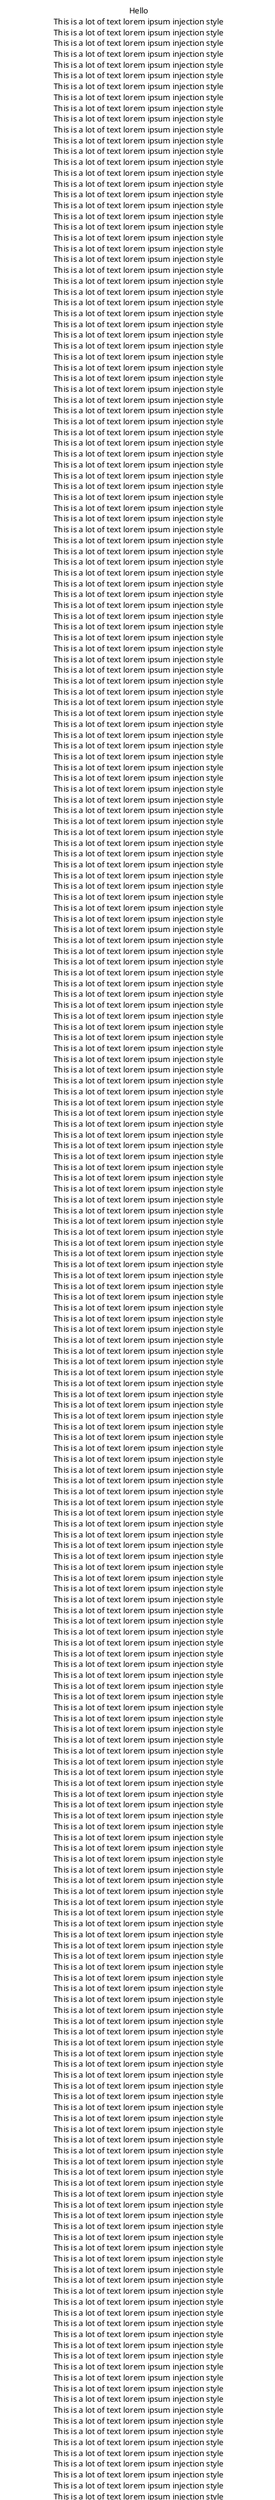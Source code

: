 ''' Large Text Injection '''
@startuml
Alice -> Bob: Hello \n\
This is a lot of text lorem ipsum injection style \n\
This is a lot of text lorem ipsum injection style \n\
This is a lot of text lorem ipsum injection style \n\
This is a lot of text lorem ipsum injection style \n\
This is a lot of text lorem ipsum injection style \n\
This is a lot of text lorem ipsum injection style \n\
This is a lot of text lorem ipsum injection style \n\
This is a lot of text lorem ipsum injection style \n\
This is a lot of text lorem ipsum injection style \n\
This is a lot of text lorem ipsum injection style \n\
This is a lot of text lorem ipsum injection style \n\
This is a lot of text lorem ipsum injection style \n\
This is a lot of text lorem ipsum injection style \n\
This is a lot of text lorem ipsum injection style \n\
This is a lot of text lorem ipsum injection style \n\
This is a lot of text lorem ipsum injection style \n\
This is a lot of text lorem ipsum injection style \n\
This is a lot of text lorem ipsum injection style \n\
This is a lot of text lorem ipsum injection style \n\
This is a lot of text lorem ipsum injection style \n\
This is a lot of text lorem ipsum injection style \n\
This is a lot of text lorem ipsum injection style \n\
This is a lot of text lorem ipsum injection style \n\
This is a lot of text lorem ipsum injection style \n\
This is a lot of text lorem ipsum injection style \n\
This is a lot of text lorem ipsum injection style \n\
This is a lot of text lorem ipsum injection style \n\
This is a lot of text lorem ipsum injection style \n\
This is a lot of text lorem ipsum injection style \n\
This is a lot of text lorem ipsum injection style \n\
This is a lot of text lorem ipsum injection style \n\
This is a lot of text lorem ipsum injection style \n\
This is a lot of text lorem ipsum injection style \n\
This is a lot of text lorem ipsum injection style \n\
This is a lot of text lorem ipsum injection style \n\
This is a lot of text lorem ipsum injection style \n\
This is a lot of text lorem ipsum injection style \n\
This is a lot of text lorem ipsum injection style \n\
This is a lot of text lorem ipsum injection style \n\
This is a lot of text lorem ipsum injection style \n\
This is a lot of text lorem ipsum injection style \n\
This is a lot of text lorem ipsum injection style \n\
This is a lot of text lorem ipsum injection style \n\
This is a lot of text lorem ipsum injection style \n\
This is a lot of text lorem ipsum injection style \n\
This is a lot of text lorem ipsum injection style \n\
This is a lot of text lorem ipsum injection style \n\
This is a lot of text lorem ipsum injection style \n\
This is a lot of text lorem ipsum injection style \n\
This is a lot of text lorem ipsum injection style \n\
This is a lot of text lorem ipsum injection style \n\
This is a lot of text lorem ipsum injection style \n\
This is a lot of text lorem ipsum injection style \n\
This is a lot of text lorem ipsum injection style \n\
This is a lot of text lorem ipsum injection style \n\
This is a lot of text lorem ipsum injection style \n\
This is a lot of text lorem ipsum injection style \n\
This is a lot of text lorem ipsum injection style \n\
This is a lot of text lorem ipsum injection style \n\
This is a lot of text lorem ipsum injection style \n\
This is a lot of text lorem ipsum injection style \n\
This is a lot of text lorem ipsum injection style \n\
This is a lot of text lorem ipsum injection style \n\
This is a lot of text lorem ipsum injection style \n\
This is a lot of text lorem ipsum injection style \n\
This is a lot of text lorem ipsum injection style \n\
This is a lot of text lorem ipsum injection style \n\
This is a lot of text lorem ipsum injection style \n\
This is a lot of text lorem ipsum injection style \n\
This is a lot of text lorem ipsum injection style \n\
This is a lot of text lorem ipsum injection style \n\
This is a lot of text lorem ipsum injection style \n\
This is a lot of text lorem ipsum injection style \n\
This is a lot of text lorem ipsum injection style \n\
This is a lot of text lorem ipsum injection style \n\
This is a lot of text lorem ipsum injection style \n\
This is a lot of text lorem ipsum injection style \n\
This is a lot of text lorem ipsum injection style \n\
This is a lot of text lorem ipsum injection style \n\
This is a lot of text lorem ipsum injection style \n\
This is a lot of text lorem ipsum injection style \n\
This is a lot of text lorem ipsum injection style \n\
This is a lot of text lorem ipsum injection style \n\
This is a lot of text lorem ipsum injection style \n\
This is a lot of text lorem ipsum injection style \n\
This is a lot of text lorem ipsum injection style \n\
This is a lot of text lorem ipsum injection style \n\
This is a lot of text lorem ipsum injection style \n\
This is a lot of text lorem ipsum injection style \n\
This is a lot of text lorem ipsum injection style \n\
This is a lot of text lorem ipsum injection style \n\
This is a lot of text lorem ipsum injection style \n\
This is a lot of text lorem ipsum injection style \n\
This is a lot of text lorem ipsum injection style \n\
This is a lot of text lorem ipsum injection style \n\
This is a lot of text lorem ipsum injection style \n\
This is a lot of text lorem ipsum injection style \n\
This is a lot of text lorem ipsum injection style \n\
This is a lot of text lorem ipsum injection style \n\
This is a lot of text lorem ipsum injection style \n\
This is a lot of text lorem ipsum injection style \n\
This is a lot of text lorem ipsum injection style \n\
This is a lot of text lorem ipsum injection style \n\
This is a lot of text lorem ipsum injection style \n\
This is a lot of text lorem ipsum injection style \n\
This is a lot of text lorem ipsum injection style \n\
This is a lot of text lorem ipsum injection style \n\
This is a lot of text lorem ipsum injection style \n\
This is a lot of text lorem ipsum injection style \n\
This is a lot of text lorem ipsum injection style \n\
This is a lot of text lorem ipsum injection style \n\
This is a lot of text lorem ipsum injection style \n\
This is a lot of text lorem ipsum injection style \n\
This is a lot of text lorem ipsum injection style \n\
This is a lot of text lorem ipsum injection style \n\
This is a lot of text lorem ipsum injection style \n\
This is a lot of text lorem ipsum injection style \n\
This is a lot of text lorem ipsum injection style \n\
This is a lot of text lorem ipsum injection style \n\
This is a lot of text lorem ipsum injection style \n\
This is a lot of text lorem ipsum injection style \n\
This is a lot of text lorem ipsum injection style \n\
This is a lot of text lorem ipsum injection style \n\
This is a lot of text lorem ipsum injection style \n\
This is a lot of text lorem ipsum injection style \n\
This is a lot of text lorem ipsum injection style \n\
This is a lot of text lorem ipsum injection style \n\
This is a lot of text lorem ipsum injection style \n\
This is a lot of text lorem ipsum injection style \n\
This is a lot of text lorem ipsum injection style \n\
This is a lot of text lorem ipsum injection style \n\
This is a lot of text lorem ipsum injection style \n\
This is a lot of text lorem ipsum injection style \n\
This is a lot of text lorem ipsum injection style \n\
This is a lot of text lorem ipsum injection style \n\
This is a lot of text lorem ipsum injection style \n\
This is a lot of text lorem ipsum injection style \n\
This is a lot of text lorem ipsum injection style \n\
This is a lot of text lorem ipsum injection style \n\
This is a lot of text lorem ipsum injection style \n\
This is a lot of text lorem ipsum injection style \n\
This is a lot of text lorem ipsum injection style \n\
This is a lot of text lorem ipsum injection style \n\
This is a lot of text lorem ipsum injection style \n\
This is a lot of text lorem ipsum injection style \n\
This is a lot of text lorem ipsum injection style \n\
This is a lot of text lorem ipsum injection style \n\
This is a lot of text lorem ipsum injection style \n\
This is a lot of text lorem ipsum injection style \n\
This is a lot of text lorem ipsum injection style \n\
This is a lot of text lorem ipsum injection style \n\
This is a lot of text lorem ipsum injection style \n\
This is a lot of text lorem ipsum injection style \n\
This is a lot of text lorem ipsum injection style \n\
This is a lot of text lorem ipsum injection style \n\
This is a lot of text lorem ipsum injection style \n\
This is a lot of text lorem ipsum injection style \n\
This is a lot of text lorem ipsum injection style \n\
This is a lot of text lorem ipsum injection style \n\
This is a lot of text lorem ipsum injection style \n\
This is a lot of text lorem ipsum injection style \n\
This is a lot of text lorem ipsum injection style \n\
This is a lot of text lorem ipsum injection style \n\
This is a lot of text lorem ipsum injection style \n\
This is a lot of text lorem ipsum injection style \n\
This is a lot of text lorem ipsum injection style \n\
This is a lot of text lorem ipsum injection style \n\
This is a lot of text lorem ipsum injection style \n\
This is a lot of text lorem ipsum injection style \n\
This is a lot of text lorem ipsum injection style \n\
This is a lot of text lorem ipsum injection style \n\
This is a lot of text lorem ipsum injection style \n\
This is a lot of text lorem ipsum injection style \n\
This is a lot of text lorem ipsum injection style \n\
This is a lot of text lorem ipsum injection style \n\
This is a lot of text lorem ipsum injection style \n\
This is a lot of text lorem ipsum injection style \n\
This is a lot of text lorem ipsum injection style \n\
This is a lot of text lorem ipsum injection style \n\
This is a lot of text lorem ipsum injection style \n\
This is a lot of text lorem ipsum injection style \n\
This is a lot of text lorem ipsum injection style \n\
This is a lot of text lorem ipsum injection style \n\
This is a lot of text lorem ipsum injection style \n\
This is a lot of text lorem ipsum injection style \n\
This is a lot of text lorem ipsum injection style \n\
This is a lot of text lorem ipsum injection style \n\
This is a lot of text lorem ipsum injection style \n\
This is a lot of text lorem ipsum injection style \n\
This is a lot of text lorem ipsum injection style \n\
This is a lot of text lorem ipsum injection style \n\
This is a lot of text lorem ipsum injection style \n\
This is a lot of text lorem ipsum injection style \n\
This is a lot of text lorem ipsum injection style \n\
This is a lot of text lorem ipsum injection style \n\
This is a lot of text lorem ipsum injection style \n\
This is a lot of text lorem ipsum injection style \n\
This is a lot of text lorem ipsum injection style \n\
This is a lot of text lorem ipsum injection style \n\
This is a lot of text lorem ipsum injection style \n\
This is a lot of text lorem ipsum injection style \n\
This is a lot of text lorem ipsum injection style \n\
This is a lot of text lorem ipsum injection style \n\
This is a lot of text lorem ipsum injection style \n\
This is a lot of text lorem ipsum injection style \n\
This is a lot of text lorem ipsum injection style \n\
This is a lot of text lorem ipsum injection style \n\
This is a lot of text lorem ipsum injection style \n\
This is a lot of text lorem ipsum injection style \n\
This is a lot of text lorem ipsum injection style \n\
This is a lot of text lorem ipsum injection style \n\
This is a lot of text lorem ipsum injection style \n\
This is a lot of text lorem ipsum injection style \n\
This is a lot of text lorem ipsum injection style \n\
This is a lot of text lorem ipsum injection style \n\
This is a lot of text lorem ipsum injection style \n\
This is a lot of text lorem ipsum injection style \n\
This is a lot of text lorem ipsum injection style \n\
This is a lot of text lorem ipsum injection style \n\
This is a lot of text lorem ipsum injection style \n\
This is a lot of text lorem ipsum injection style \n\
This is a lot of text lorem ipsum injection style \n\
This is a lot of text lorem ipsum injection style \n\
This is a lot of text lorem ipsum injection style \n\
This is a lot of text lorem ipsum injection style \n\
This is a lot of text lorem ipsum injection style \n\
This is a lot of text lorem ipsum injection style \n\
This is a lot of text lorem ipsum injection style \n\
This is a lot of text lorem ipsum injection style \n\
This is a lot of text lorem ipsum injection style \n\
This is a lot of text lorem ipsum injection style \n\
This is a lot of text lorem ipsum injection style \n\
This is a lot of text lorem ipsum injection style \n\
This is a lot of text lorem ipsum injection style \n\
This is a lot of text lorem ipsum injection style \n\
This is a lot of text lorem ipsum injection style \n\
This is a lot of text lorem ipsum injection style \n\
This is a lot of text lorem ipsum injection style \n\
This is a lot of text lorem ipsum injection style \n\
This is a lot of text lorem ipsum injection style \n\
This is a lot of text lorem ipsum injection style \n\
This is a lot of text lorem ipsum injection style \n\
This is a lot of text lorem ipsum injection style \n\
This is a lot of text lorem ipsum injection style \n\
This is a lot of text lorem ipsum injection style \n\
This is a lot of text lorem ipsum injection style \n\
This is a lot of text lorem ipsum injection style \n\
This is a lot of text lorem ipsum injection style \n\
This is a lot of text lorem ipsum injection style \n\
This is a lot of text lorem ipsum injection style \n\
This is a lot of text lorem ipsum injection style \n\
This is a lot of text lorem ipsum injection style \n\
This is a lot of text lorem ipsum injection style \n\
This is a lot of text lorem ipsum injection style \n\
This is a lot of text lorem ipsum injection style \n\
This is a lot of text lorem ipsum injection style \n\
This is a lot of text lorem ipsum injection style \n\
This is a lot of text lorem ipsum injection style \n\
This is a lot of text lorem ipsum injection style \n\
This is a lot of text lorem ipsum injection style \n\
This is a lot of text lorem ipsum injection style \n\
This is a lot of text lorem ipsum injection style \n\
This is a lot of text lorem ipsum injection style \n\
This is a lot of text lorem ipsum injection style \n\
This is a lot of text lorem ipsum injection style \n\
This is a lot of text lorem ipsum injection style \n\
This is a lot of text lorem ipsum injection style \n\
This is a lot of text lorem ipsum injection style \n\
This is a lot of text lorem ipsum injection style \n\
This is a lot of text lorem ipsum injection style \n\
This is a lot of text lorem ipsum injection style \n\
This is a lot of text lorem ipsum injection style \n\
This is a lot of text lorem ipsum injection style \n\
This is a lot of text lorem ipsum injection style \n\
This is a lot of text lorem ipsum injection style \n\
This is a lot of text lorem ipsum injection style \n\
This is a lot of text lorem ipsum injection style \n\
This is a lot of text lorem ipsum injection style \n\
This is a lot of text lorem ipsum injection style \n\
This is a lot of text lorem ipsum injection style \n\
This is a lot of text lorem ipsum injection style \n\
This is a lot of text lorem ipsum injection style \n\
This is a lot of text lorem ipsum injection style \n\
This is a lot of text lorem ipsum injection style \n\
This is a lot of text lorem ipsum injection style \n\
This is a lot of text lorem ipsum injection style \n\
This is a lot of text lorem ipsum injection style \n\
This is a lot of text lorem ipsum injection style \n\
This is a lot of text lorem ipsum injection style \n\
This is a lot of text lorem ipsum injection style \n\
This is a lot of text lorem ipsum injection style \n\
This is a lot of text lorem ipsum injection style \n\
This is a lot of text lorem ipsum injection style \n\
This is a lot of text lorem ipsum injection style \n\
This is a lot of text lorem ipsum injection style \n\
This is a lot of text lorem ipsum injection style \n\
This is a lot of text lorem ipsum injection style \n\
This is a lot of text lorem ipsum injection style \n\
This is a lot of text lorem ipsum injection style \n\
This is a lot of text lorem ipsum injection style \n\
This is a lot of text lorem ipsum injection style \n\
This is a lot of text lorem ipsum injection style \n\
This is a lot of text lorem ipsum injection style \n\
This is a lot of text lorem ipsum injection style \n\
This is a lot of text lorem ipsum injection style \n\
This is a lot of text lorem ipsum injection style \n\
This is a lot of text lorem ipsum injection style \n\
This is a lot of text lorem ipsum injection style \n\
This is a lot of text lorem ipsum injection style \n\
This is a lot of text lorem ipsum injection style \n\
This is a lot of text lorem ipsum injection style \n\
This is a lot of text lorem ipsum injection style \n\
This is a lot of text lorem ipsum injection style \n\
This is a lot of text lorem ipsum injection style \n\
This is a lot of text lorem ipsum injection style \n\
This is a lot of text lorem ipsum injection style \n\
This is a lot of text lorem ipsum injection style \n\
This is a lot of text lorem ipsum injection style \n\
This is a lot of text lorem ipsum injection style \n\
This is a lot of text lorem ipsum injection style \n\
This is a lot of text lorem ipsum injection style \n\
This is a lot of text lorem ipsum injection style \n\
This is a lot of text lorem ipsum injection style \n\
This is a lot of text lorem ipsum injection style \n\
This is a lot of text lorem ipsum injection style \n\
This is a lot of text lorem ipsum injection style \n\
This is a lot of text lorem ipsum injection style \n\
This is a lot of text lorem ipsum injection style \n\
This is a lot of text lorem ipsum injection style \n\
This is a lot of text lorem ipsum injection style \n\
This is a lot of text lorem ipsum injection style \n\
This is a lot of text lorem ipsum injection style \n\
This is a lot of text lorem ipsum injection style \n\
This is a lot of text lorem ipsum injection style \n\
This is a lot of text lorem ipsum injection style \n\
This is a lot of text lorem ipsum injection style \n\
This is a lot of text lorem ipsum injection style \n\
This is a lot of text lorem ipsum injection style \n\
This is a lot of text lorem ipsum injection style \n\
This is a lot of text lorem ipsum injection style \n\
This is a lot of text lorem ipsum injection style \n\
This is a lot of text lorem ipsum injection style \n\
This is a lot of text lorem ipsum injection style \n\
This is a lot of text lorem ipsum injection style \n\
This is a lot of text lorem ipsum injection style \n\
This is a lot of text lorem ipsum injection style \n\
This is a lot of text lorem ipsum injection style \n\
This is a lot of text lorem ipsum injection style \n\
This is a lot of text lorem ipsum injection style \n\
This is a lot of text lorem ipsum injection style \n\
This is a lot of text lorem ipsum injection style \n\
This is a lot of text lorem ipsum injection style \n\
This is a lot of text lorem ipsum injection style \n\
This is a lot of text lorem ipsum injection style \n\
This is a lot of text lorem ipsum injection style \n\
This is a lot of text lorem ipsum injection style \n\
This is a lot of text lorem ipsum injection style \n\
This is a lot of text lorem ipsum injection style \n\
This is a lot of text lorem ipsum injection style \n\
This is a lot of text lorem ipsum injection style \n\
This is a lot of text lorem ipsum injection style \n\
This is a lot of text lorem ipsum injection style \n\
This is a lot of text lorem ipsum injection style \n\
This is a lot of text lorem ipsum injection style \n\
This is a lot of text lorem ipsum injection style \n\
This is a lot of text lorem ipsum injection style \n\
This is a lot of text lorem ipsum injection style \n\
This is a lot of text lorem ipsum injection style \n\
This is a lot of text lorem ipsum injection style \n\
This is a lot of text lorem ipsum injection style \n\
This is a lot of text lorem ipsum injection style \n\
This is a lot of text lorem ipsum injection style \n\
This is a lot of text lorem ipsum injection style \n\
This is a lot of text lorem ipsum injection style \n\
This is a lot of text lorem ipsum injection style \n\
This is a lot of text lorem ipsum injection style \n\
This is a lot of text lorem ipsum injection style \n\
This is a lot of text lorem ipsum injection style \n\
This is a lot of text lorem ipsum injection style \n\
This is a lot of text lorem ipsum injection style \n\
This is a lot of text lorem ipsum injection style \n\
This is a lot of text lorem ipsum injection style \n\
This is a lot of text lorem ipsum injection style \n\
This is a lot of text lorem ipsum injection style \n\
This is a lot of text lorem ipsum injection style \n\
This is a lot of text lorem ipsum injection style \n\
This is a lot of text lorem ipsum injection style \n\
This is a lot of text lorem ipsum injection style \n\
This is a lot of text lorem ipsum injection style \n\
This is a lot of text lorem ipsum injection style \n\
This is a lot of text lorem ipsum injection style \n\
This is a lot of text lorem ipsum injection style \n\
This is a lot of text lorem ipsum injection style \n\
This is a lot of text lorem ipsum injection style \n\
This is a lot of text lorem ipsum injection style \n\
This is a lot of text lorem ipsum injection style \n\
This is a lot of text lorem ipsum injection style \n\
This is a lot of text lorem ipsum injection style \n\
This is a lot of text lorem ipsum injection style \n\
This is a lot of text lorem ipsum injection style \n\
This is a lot of text lorem ipsum injection style \n\
This is a lot of text lorem ipsum injection style \n\
This is a lot of text lorem ipsum injection style \n\
This is a lot of text lorem ipsum injection style \n\
This is a lot of text lorem ipsum injection style \n\
This is a lot of text lorem ipsum injection style \n\
This is a lot of text lorem ipsum injection style \n\
This is a lot of text lorem ipsum injection style \n\
This is a lot of text lorem ipsum injection style \n\
This is a lot of text lorem ipsum injection style \n\
This is a lot of text lorem ipsum injection style \n\
This is a lot of text lorem ipsum injection style \n\
This is a lot of text lorem ipsum injection style \n\
This is a lot of text lorem ipsum injection style \n\
This is a lot of text lorem ipsum injection style \n\
This is a lot of text lorem ipsum injection style \n\
This is a lot of text lorem ipsum injection style \n\
This is a lot of text lorem ipsum injection style \n\
This is a lot of text lorem ipsum injection style \n\
This is a lot of text lorem ipsum injection style \n\
This is a lot of text lorem ipsum injection style \n\
This is a lot of text lorem ipsum injection style \n\
This is a lot of text lorem ipsum injection style \n\
This is a lot of text lorem ipsum injection style \n\
This is a lot of text lorem ipsum injection style \n\
This is a lot of text lorem ipsum injection style \n\
This is a lot of text lorem ipsum injection style \n\
This is a lot of text lorem ipsum injection style \n\
This is a lot of text lorem ipsum injection style \n\
This is a lot of text lorem ipsum injection style \n\
This is a lot of text lorem ipsum injection style \n\
This is a lot of text lorem ipsum injection style \n\
This is a lot of text lorem ipsum injection style \n\
This is a lot of text lorem ipsum injection style \n\
This is a lot of text lorem ipsum injection style \n\
This is a lot of text lorem ipsum injection style \n\
This is a lot of text lorem ipsum injection style \n\
This is a lot of text lorem ipsum injection style \n\
This is a lot of text lorem ipsum injection style \n\
This is a lot of text lorem ipsum injection style \n\
This is a lot of text lorem ipsum injection style \n\
This is a lot of text lorem ipsum injection style \n\
This is a lot of text lorem ipsum injection style \n\
This is a lot of text lorem ipsum injection style \n\
This is a lot of text lorem ipsum injection style \n\
This is a lot of text lorem ipsum injection style \n\
This is a lot of text lorem ipsum injection style \n\
This is a lot of text lorem ipsum injection style \n\
This is a lot of text lorem ipsum injection style \n\
This is a lot of text lorem ipsum injection style \n\
This is a lot of text lorem ipsum injection style \n\
This is a lot of text lorem ipsum injection style \n\
This is a lot of text lorem ipsum injection style \n\
This is a lot of text lorem ipsum injection style \n\
This is a lot of text lorem ipsum injection style \n\
This is a lot of text lorem ipsum injection style \n\
This is a lot of text lorem ipsum injection style \n\
This is a lot of text lorem ipsum injection style \n\
This is a lot of text lorem ipsum injection style \n\
This is a lot of text lorem ipsum injection style \n\
This is a lot of text lorem ipsum injection style \n\
This is a lot of text lorem ipsum injection style \n\
This is a lot of text lorem ipsum injection style \n\
This is a lot of text lorem ipsum injection style \n\
This is a lot of text lorem ipsum injection style \n\
This is a lot of text lorem ipsum injection style \n\
This is a lot of text lorem ipsum injection style \n\
This is a lot of text lorem ipsum injection style \n\
This is a lot of text lorem ipsum injection style \n\
This is a lot of text lorem ipsum injection style \n\
This is a lot of text lorem ipsum injection style \n\
This is a lot of text lorem ipsum injection style \n\
This is a lot of text lorem ipsum injection style \n\
This is a lot of text lorem ipsum injection style \n\
This is a lot of text lorem ipsum injection style \n\
This is a lot of text lorem ipsum injection style \n\
This is a lot of text lorem ipsum injection style \n\
This is a lot of text lorem ipsum injection style \n\
This is a lot of text lorem ipsum injection style \n\
This is a lot of text lorem ipsum injection style \n\
This is a lot of text lorem ipsum injection style \n\
This is a lot of text lorem ipsum injection style \n\
This is a lot of text lorem ipsum injection style \n\
This is a lot of text lorem ipsum injection style \n\
This is a lot of text lorem ipsum injection style \n\
This is a lot of text lorem ipsum injection style \n\
This is a lot of text lorem ipsum injection style \n\
This is a lot of text lorem ipsum injection style \n\
This is a lot of text lorem ipsum injection style \n\
This is a lot of text lorem ipsum injection style \n\
This is a lot of text lorem ipsum injection style \n\
This is a lot of text lorem ipsum injection style \n\
This is a lot of text lorem ipsum injection style \n\
This is a lot of text lorem ipsum injection style \n\
This is a lot of text lorem ipsum injection style \n\
This is a lot of text lorem ipsum injection style \n\
This is a lot of text lorem ipsum injection style \n\
This is a lot of text lorem ipsum injection style \n\
This is a lot of text lorem ipsum injection style \n\
This is a lot of text lorem ipsum injection style \n\
This is a lot of text lorem ipsum injection style \n\
This is a lot of text lorem ipsum injection style \n\
This is a lot of text lorem ipsum injection style \n\
This is a lot of text lorem ipsum injection style \n\
This is a lot of text lorem ipsum injection style \n\
This is a lot of text lorem ipsum injection style \n\
This is a lot of text lorem ipsum injection style \n\
This is a lot of text lorem ipsum injection style \n\
This is a lot of text lorem ipsum injection style \n\
This is a lot of text lorem ipsum injection style \n\
This is a lot of text lorem ipsum injection style \n\
This is a lot of text lorem ipsum injection style \n\
This is a lot of text lorem ipsum injection style \n\
This is a lot of text lorem ipsum injection style \n\
This is a lot of text lorem ipsum injection style \n\
This is a lot of text lorem ipsum injection style \n\
This is a lot of text lorem ipsum injection style \n\
This is a lot of text lorem ipsum injection style \n\
This is a lot of text lorem ipsum injection style \n\
This is a lot of text lorem ipsum injection style \n\
This is a lot of text lorem ipsum injection style \n\
This is a lot of text lorem ipsum injection style \n\
This is a lot of text lorem ipsum injection style \n\
This is a lot of text lorem ipsum injection style \n\
This is a lot of text lorem ipsum injection style \n\
This is a lot of text lorem ipsum injection style \n\
This is a lot of text lorem ipsum injection style \n\
This is a lot of text lorem ipsum injection style \n\
This is a lot of text lorem ipsum injection style \n\
This is a lot of text lorem ipsum injection style \n\
This is a lot of text lorem ipsum injection style \n\
This is a lot of text lorem ipsum injection style \n\
This is a lot of text lorem ipsum injection style \n\
This is a lot of text lorem ipsum injection style \n\
This is a lot of text lorem ipsum injection style \n\
This is a lot of text lorem ipsum injection style \n\
This is a lot of text lorem ipsum injection style \n\
This is a lot of text lorem ipsum injection style \n\
This is a lot of text lorem ipsum injection style \n\
This is a lot of text lorem ipsum injection style \n\
This is a lot of text lorem ipsum injection style \n\
This is a lot of text lorem ipsum injection style \n\
This is a lot of text lorem ipsum injection style \n\
This is a lot of text lorem ipsum injection style \n\
This is a lot of text lorem ipsum injection style \n\
This is a lot of text lorem ipsum injection style \n\
This is a lot of text lorem ipsum injection style \n\
This is a lot of text lorem ipsum injection style \n\
This is a lot of text lorem ipsum injection style \n\
This is a lot of text lorem ipsum injection style \n\
This is a lot of text lorem ipsum injection style \n\
This is a lot of text lorem ipsum injection style \n\
This is a lot of text lorem ipsum injection style \n\
This is a lot of text lorem ipsum injection style \n\
This is a lot of text lorem ipsum injection style \n\
This is a lot of text lorem ipsum injection style \n\
This is a lot of text lorem ipsum injection style \n\
This is a lot of text lorem ipsum injection style \n\
This is a lot of text lorem ipsum injection style \n\
This is a lot of text lorem ipsum injection style \n\
This is a lot of text lorem ipsum injection style \n\
This is a lot of text lorem ipsum injection style \n\
This is a lot of text lorem ipsum injection style \n\
This is a lot of text lorem ipsum injection style \n\
This is a lot of text lorem ipsum injection style \n\
This is a lot of text lorem ipsum injection style \n\
This is a lot of text lorem ipsum injection style \n\
This is a lot of text lorem ipsum injection style \n\
This is a lot of text lorem ipsum injection style \n\
This is a lot of text lorem ipsum injection style \n\
This is a lot of text lorem ipsum injection style \n\
This is a lot of text lorem ipsum injection style \n\
This is a lot of text lorem ipsum injection style \n\
This is a lot of text lorem ipsum injection style \n\
This is a lot of text lorem ipsum injection style \n\
This is a lot of text lorem ipsum injection style \n\
This is a lot of text lorem ipsum injection style \n\
This is a lot of text lorem ipsum injection style \n\
This is a lot of text lorem ipsum injection style \n\
This is a lot of text lorem ipsum injection style \n\
This is a lot of text lorem ipsum injection style \n\
This is a lot of text lorem ipsum injection style \n\
This is a lot of text lorem ipsum injection style \n\
This is a lot of text lorem ipsum injection style \n\
This is a lot of text lorem ipsum injection style \n\
This is a lot of text lorem ipsum injection style \n\
This is a lot of text lorem ipsum injection style \n\
This is a lot of text lorem ipsum injection style \n\
This is a lot of text lorem ipsum injection style \n\
This is a lot of text lorem ipsum injection style \n\
This is a lot of text lorem ipsum injection style \n\
This is a lot of text lorem ipsum injection style \n\
This is a lot of text lorem ipsum injection style \n\
This is a lot of text lorem ipsum injection style \n\
This is a lot of text lorem ipsum injection style \n\
This is a lot of text lorem ipsum injection style \n\
This is a lot of text lorem ipsum injection style \n\
This is a lot of text lorem ipsum injection style \n\
This is a lot of text lorem ipsum injection style \n\
This is a lot of text lorem ipsum injection style \n\
This is a lot of text lorem ipsum injection style \n\
This is a lot of text lorem ipsum injection style \n\
This is a lot of text lorem ipsum injection style \n\
This is a lot of text lorem ipsum injection style \n\
This is a lot of text lorem ipsum injection style \n\
This is a lot of text lorem ipsum injection style \n\
This is a lot of text lorem ipsum injection style \n\
This is a lot of text lorem ipsum injection style \n\
This is a lot of text lorem ipsum injection style \n\
This is a lot of text lorem ipsum injection style \n\
This is a lot of text lorem ipsum injection style \n\
This is a lot of text lorem ipsum injection style \n\
This is a lot of text lorem ipsum injection style \n\
This is a lot of text lorem ipsum injection style \n\
This is a lot of text lorem ipsum injection style \n\
This is a lot of text lorem ipsum injection style \n\
This is a lot of text lorem ipsum injection style \n\
This is a lot of text lorem ipsum injection style \n\
This is a lot of text lorem ipsum injection style \n\
This is a lot of text lorem ipsum injection style \n\
This is a lot of text lorem ipsum injection style \n\
This is a lot of text lorem ipsum injection style \n\
This is a lot of text lorem ipsum injection style \n\
This is a lot of text lorem ipsum injection style \n\
This is a lot of text lorem ipsum injection style \n\
This is a lot of text lorem ipsum injection style \n\
This is a lot of text lorem ipsum injection style \n\
This is a lot of text lorem ipsum injection style \n\
This is a lot of text lorem ipsum injection style \n\
This is a lot of text lorem ipsum injection style \n\
This is a lot of text lorem ipsum injection style \n\
This is a lot of text lorem ipsum injection style \n\
This is a lot of text lorem ipsum injection style \n\
This is a lot of text lorem ipsum injection style \n\
This is a lot of text lorem ipsum injection style \n\
This is a lot of text lorem ipsum injection style \n\
This is a lot of text lorem ipsum injection style \n\
This is a lot of text lorem ipsum injection style \n\
This is a lot of text lorem ipsum injection style \n\
This is a lot of text lorem ipsum injection style \n\
This is a lot of text lorem ipsum injection style \n\
This is a lot of text lorem ipsum injection style \n\
This is a lot of text lorem ipsum injection style \n\
This is a lot of text lorem ipsum injection style \n\
This is a lot of text lorem ipsum injection style \n\
This is a lot of text lorem ipsum injection style \n\
This is a lot of text lorem ipsum injection style \n\
This is a lot of text lorem ipsum injection style \n\
This is a lot of text lorem ipsum injection style \n\
This is a lot of text lorem ipsum injection style \n\
This is a lot of text lorem ipsum injection style \n\
This is a lot of text lorem ipsum injection style \n\
This is a lot of text lorem ipsum injection style \n\
This is a lot of text lorem ipsum injection style \n\
This is a lot of text lorem ipsum injection style \n\
This is a lot of text lorem ipsum injection style \n\
This is a lot of text lorem ipsum injection style \n\
This is a lot of text lorem ipsum injection style \n\
This is a lot of text lorem ipsum injection style \n\
This is a lot of text lorem ipsum injection style \n\
This is a lot of text lorem ipsum injection style \n\
This is a lot of text lorem ipsum injection style \n\
This is a lot of text lorem ipsum injection style \n\
This is a lot of text lorem ipsum injection style \n\
This is a lot of text lorem ipsum injection style \n\
This is a lot of text lorem ipsum injection style \n\
This is a lot of text lorem ipsum injection style \n\
This is a lot of text lorem ipsum injection style \n\
This is a lot of text lorem ipsum injection style \n\
This is a lot of text lorem ipsum injection style \n\
This is a lot of text lorem ipsum injection style \n\
This is a lot of text lorem ipsum injection style \n\
This is a lot of text lorem ipsum injection style \n\
This is a lot of text lorem ipsum injection style \n\
This is a lot of text lorem ipsum injection style \n\
This is a lot of text lorem ipsum injection style \n\
This is a lot of text lorem ipsum injection style \n\
This is a lot of text lorem ipsum injection style \n\
This is a lot of text lorem ipsum injection style \n\
This is a lot of text lorem ipsum injection style \n\
This is a lot of text lorem ipsum injection style \n\
This is a lot of text lorem ipsum injection style \n\
This is a lot of text lorem ipsum injection style \n\
This is a lot of text lorem ipsum injection style \n\
This is a lot of text lorem ipsum injection style \n\
This is a lot of text lorem ipsum injection style \n\
This is a lot of text lorem ipsum injection style \n\
This is a lot of text lorem ipsum injection style \n\
This is a lot of text lorem ipsum injection style \n\
This is a lot of text lorem ipsum injection style \n\
This is a lot of text lorem ipsum injection style \n\
This is a lot of text lorem ipsum injection style \n\
This is a lot of text lorem ipsum injection style \n\
This is a lot of text lorem ipsum injection style \n\
This is a lot of text lorem ipsum injection style \n\
This is a lot of text lorem ipsum injection style \n\
This is a lot of text lorem ipsum injection style \n\
This is a lot of text lorem ipsum injection style \n\
This is a lot of text lorem ipsum injection style \n\
This is a lot of text lorem ipsum injection style \n\
This is a lot of text lorem ipsum injection style \n\
This is a lot of text lorem ipsum injection style \n\
This is a lot of text lorem ipsum injection style \n\
This is a lot of text lorem ipsum injection style \n\
This is a lot of text lorem ipsum injection style \n\
This is a lot of text lorem ipsum injection style \n\
This is a lot of text lorem ipsum injection style \n\
This is a lot of text lorem ipsum injection style \n\
This is a lot of text lorem ipsum injection style \n\
This is a lot of text lorem ipsum injection style \n\
This is a lot of text lorem ipsum injection style \n\
This is a lot of text lorem ipsum injection style \n\
This is a lot of text lorem ipsum injection style \n\
This is a lot of text lorem ipsum injection style \n\
This is a lot of text lorem ipsum injection style \n\
This is a lot of text lorem ipsum injection style \n\
This is a lot of text lorem ipsum injection style \n\
This is a lot of text lorem ipsum injection style \n\
This is a lot of text lorem ipsum injection style \n\
This is a lot of text lorem ipsum injection style \n\
This is a lot of text lorem ipsum injection style \n\
This is a lot of text lorem ipsum injection style \n\
This is a lot of text lorem ipsum injection style \n\
This is a lot of text lorem ipsum injection style \n\
This is a lot of text lorem ipsum injection style \n\
This is a lot of text lorem ipsum injection style \n\
This is a lot of text lorem ipsum injection style \n\
This is a lot of text lorem ipsum injection style \n\
This is a lot of text lorem ipsum injection style \n\
This is a lot of text lorem ipsum injection style \n\
This is a lot of text lorem ipsum injection style \n\
This is a lot of text lorem ipsum injection style \n\
This is a lot of text lorem ipsum injection style \n\
This is a lot of text lorem ipsum injection style \n\
This is a lot of text lorem ipsum injection style \n\
This is a lot of text lorem ipsum injection style \n\
This is a lot of text lorem ipsum injection style \n\
This is a lot of text lorem ipsum injection style \n\
This is a lot of text lorem ipsum injection style \n\
This is a lot of text lorem ipsum injection style \n\
This is a lot of text lorem ipsum injection style \n\
This is a lot of text lorem ipsum injection style \n\
This is a lot of text lorem ipsum injection style \n\
This is a lot of text lorem ipsum injection style \n\
This is a lot of text lorem ipsum injection style \n\
This is a lot of text lorem ipsum injection style \n\
This is a lot of text lorem ipsum injection style \n\
This is a lot of text lorem ipsum injection style \n\
This is a lot of text lorem ipsum injection style \n\
This is a lot of text lorem ipsum injection style \n\
This is a lot of text lorem ipsum injection style \n\
This is a lot of text lorem ipsum injection style \n\
This is a lot of text lorem ipsum injection style \n\
This is a lot of text lorem ipsum injection style \n\
This is a lot of text lorem ipsum injection style \n\
This is a lot of text lorem ipsum injection style \n\
This is a lot of text lorem ipsum injection style \n\
This is a lot of text lorem ipsum injection style \n\
This is a lot of text lorem ipsum injection style \n\
This is a lot of text lorem ipsum injection style \n\
This is a lot of text lorem ipsum injection style \n\
This is a lot of text lorem ipsum injection style \n\
This is a lot of text lorem ipsum injection style \n\
This is a lot of text lorem ipsum injection style \n\
This is a lot of text lorem ipsum injection style \n\
This is a lot of text lorem ipsum injection style \n\
This is a lot of text lorem ipsum injection style \n\
This is a lot of text lorem ipsum injection style \n\
This is a lot of text lorem ipsum injection style \n\
This is a lot of text lorem ipsum injection style \n\
This is a lot of text lorem ipsum injection style \n\
This is a lot of text lorem ipsum injection style \n\
This is a lot of text lorem ipsum injection style \n\
This is a lot of text lorem ipsum injection style \n\
This is a lot of text lorem ipsum injection style \n\
This is a lot of text lorem ipsum injection style \n\
This is a lot of text lorem ipsum injection style \n\
This is a lot of text lorem ipsum injection style \n\
This is a lot of text lorem ipsum injection style \n\
This is a lot of text lorem ipsum injection style \n\
This is a lot of text lorem ipsum injection style \n\
This is a lot of text lorem ipsum injection style \n\
This is a lot of text lorem ipsum injection style \n\
This is a lot of text lorem ipsum injection style \n\
This is a lot of text lorem ipsum injection style \n\
This is a lot of text lorem ipsum injection style \n\
This is a lot of text lorem ipsum injection style \n\
This is a lot of text lorem ipsum injection style \n\
This is a lot of text lorem ipsum injection style \n\
This is a lot of text lorem ipsum injection style \n\
This is a lot of text lorem ipsum injection style \n\
This is a lot of text lorem ipsum injection style \n\
This is a lot of text lorem ipsum injection style \n\
This is a lot of text lorem ipsum injection style \n\
This is a lot of text lorem ipsum injection style \n\
This is a lot of text lorem ipsum injection style \n\
This is a lot of text lorem ipsum injection style \n\
This is a lot of text lorem ipsum injection style \n\
This is a lot of text lorem ipsum injection style \n\
This is a lot of text lorem ipsum injection style \n\
This is a lot of text lorem ipsum injection style \n\
This is a lot of text lorem ipsum injection style \n\
This is a lot of text lorem ipsum injection style \n\
This is a lot of text lorem ipsum injection style \n\
This is a lot of text lorem ipsum injection style \n\
This is a lot of text lorem ipsum injection style \n\
This is a lot of text lorem ipsum injection style \n\
This is a lot of text lorem ipsum injection style \n\
This is a lot of text lorem ipsum injection style \n\
This is a lot of text lorem ipsum injection style \n\
This is a lot of text lorem ipsum injection style \n\
This is a lot of text lorem ipsum injection style \n\
This is a lot of text lorem ipsum injection style \n\
This is a lot of text lorem ipsum injection style \n\
This is a lot of text lorem ipsum injection style \n\
This is a lot of text lorem ipsum injection style \n\
This is a lot of text lorem ipsum injection style \n\
This is a lot of text lorem ipsum injection style \n\
This is a lot of text lorem ipsum injection style \n\
This is a lot of text lorem ipsum injection style \n\
This is a lot of text lorem ipsum injection style \n\
This is a lot of text lorem ipsum injection style \n\
This is a lot of text lorem ipsum injection style \n\
This is a lot of text lorem ipsum injection style \n\
This is a lot of text lorem ipsum injection style \n\
This is a lot of text lorem ipsum injection style \n\
This is a lot of text lorem ipsum injection style \n\
This is a lot of text lorem ipsum injection style \n\
This is a lot of text lorem ipsum injection style \n\
This is a lot of text lorem ipsum injection style \n\
This is a lot of text lorem ipsum injection style \n\
This is a lot of text lorem ipsum injection style \n\
This is a lot of text lorem ipsum injection style \n\
This is a lot of text lorem ipsum injection style \n\
This is a lot of text lorem ipsum injection style \n\
This is a lot of text lorem ipsum injection style \n\
This is a lot of text lorem ipsum injection style \n\
This is a lot of text lorem ipsum injection style \n\
This is a lot of text lorem ipsum injection style \n\
This is a lot of text lorem ipsum injection style \n\
This is a lot of text lorem ipsum injection style \n\
This is a lot of text lorem ipsum injection style \n\
This is a lot of text lorem ipsum injection style \n\
This is a lot of text lorem ipsum injection style \n\
This is a lot of text lorem ipsum injection style \n\
This is a lot of text lorem ipsum injection style \n\
This is a lot of text lorem ipsum injection style \n\
This is a lot of text lorem ipsum injection style \n\
This is a lot of text lorem ipsum injection style \n\
This is a lot of text lorem ipsum injection style \n\
This is a lot of text lorem ipsum injection style \n\
This is a lot of text lorem ipsum injection style \n\
This is a lot of text lorem ipsum injection style \n\
This is a lot of text lorem ipsum injection style \n\
This is a lot of text lorem ipsum injection style \n\
This is a lot of text lorem ipsum injection style \n\
This is a lot of text lorem ipsum injection style \n\
This is a lot of text lorem ipsum injection style \n\
This is a lot of text lorem ipsum injection style \n\
This is a lot of text lorem ipsum injection style \n\
This is a lot of text lorem ipsum injection style \n\
This is a lot of text lorem ipsum injection style \n\
This is a lot of text lorem ipsum injection style \n\
This is a lot of text lorem ipsum injection style \n\
This is a lot of text lorem ipsum injection style \n\
This is a lot of text lorem ipsum injection style \n\
This is a lot of text lorem ipsum injection style \n\
This is a lot of text lorem ipsum injection style \n\
This is a lot of text lorem ipsum injection style \n\
This is a lot of text lorem ipsum injection style \n\
This is a lot of text lorem ipsum injection style \n\
This is a lot of text lorem ipsum injection style \n\
This is a lot of text lorem ipsum injection style \n\
This is a lot of text lorem ipsum injection style \n\
This is a lot of text lorem ipsum injection style \n\
This is a lot of text lorem ipsum injection style \n\
This is a lot of text lorem ipsum injection style \n\
This is a lot of text lorem ipsum injection style \n\
This is a lot of text lorem ipsum injection style \n\
This is a lot of text lorem ipsum injection style \n\
This is a lot of text lorem ipsum injection style \n\
This is a lot of text lorem ipsum injection style \n\
This is a lot of text lorem ipsum injection style \n\
This is a lot of text lorem ipsum injection style \n\
This is a lot of text lorem ipsum injection style \n\
This is a lot of text lorem ipsum injection style \n\
This is a lot of text lorem ipsum injection style \n\
This is a lot of text lorem ipsum injection style \n\
This is a lot of text lorem ipsum injection style \n\
This is a lot of text lorem ipsum injection style \n\
This is a lot of text lorem ipsum injection style \n\
This is a lot of text lorem ipsum injection style \n\
This is a lot of text lorem ipsum injection style \n\
This is a lot of text lorem ipsum injection style \n\
This is a lot of text lorem ipsum injection style \n\
This is a lot of text lorem ipsum injection style \n\
This is a lot of text lorem ipsum injection style \n\
This is a lot of text lorem ipsum injection style \n\
This is a lot of text lorem ipsum injection style \n\
This is a lot of text lorem ipsum injection style \n\
This is a lot of text lorem ipsum injection style \n\
This is a lot of text lorem ipsum injection style \n\
This is a lot of text lorem ipsum injection style \n\
This is a lot of text lorem ipsum injection style \n\
This is a lot of text lorem ipsum injection style \n\
This is a lot of text lorem ipsum injection style \n\
This is a lot of text lorem ipsum injection style \n\
This is a lot of text lorem ipsum injection style \n\
This is a lot of text lorem ipsum injection style \n\
This is a lot of text lorem ipsum injection style \n\
This is a lot of text lorem ipsum injection style \n\
This is a lot of text lorem ipsum injection style \n\
This is a lot of text lorem ipsum injection style \n\
This is a lot of text lorem ipsum injection style \n\
This is a lot of text lorem ipsum injection style \n\
This is a lot of text lorem ipsum injection style \n\
This is a lot of text lorem ipsum injection style \n\
This is a lot of text lorem ipsum injection style \n\
This is a lot of text lorem ipsum injection style \n\
This is a lot of text lorem ipsum injection style \n\
This is a lot of text lorem ipsum injection style \n\
This is a lot of text lorem ipsum injection style \n\
This is a lot of text lorem ipsum injection style \n\
This is a lot of text lorem ipsum injection style \n\
This is a lot of text lorem ipsum injection style \n\
This is a lot of text lorem ipsum injection style \n\
This is a lot of text lorem ipsum injection style \n\
This is a lot of text lorem ipsum injection style \n\
This is a lot of text lorem ipsum injection style \n\
This is a lot of text lorem ipsum injection style \n\
This is a lot of text lorem ipsum injection style \n\
This is a lot of text lorem ipsum injection style \n\
This is a lot of text lorem ipsum injection style \n\
This is a lot of text lorem ipsum injection style \n\
This is a lot of text lorem ipsum injection style \n\
This is a lot of text lorem ipsum injection style \n\
This is a lot of text lorem ipsum injection style \n\
This is a lot of text lorem ipsum injection style \n\
This is a lot of text lorem ipsum injection style \n\
This is a lot of text lorem ipsum injection style \n\
This is a lot of text lorem ipsum injection style \n\
This is a lot of text lorem ipsum injection style \n\
This is a lot of text lorem ipsum injection style \n\
This is a lot of text lorem ipsum injection style \n\
This is a lot of text lorem ipsum injection style \n\
This is a lot of text lorem ipsum injection style \n\
This is a lot of text lorem ipsum injection style \n\
This is a lot of text lorem ipsum injection style \n\
This is a lot of text lorem ipsum injection style \n\
This is a lot of text lorem ipsum injection style \n\
This is a lot of text lorem ipsum injection style \n\
This is a lot of text lorem ipsum injection style \n\
This is a lot of text lorem ipsum injection style \n\
This is a lot of text lorem ipsum injection style \n\
This is a lot of text lorem ipsum injection style \n\
This is a lot of text lorem ipsum injection style \n\
This is a lot of text lorem ipsum injection style \n\
This is a lot of text lorem ipsum injection style \n\
This is a lot of text lorem ipsum injection style \n\
This is a lot of text lorem ipsum injection style \n\
This is a lot of text lorem ipsum injection style \n\
This is a lot of text lorem ipsum injection style \n\
This is a lot of text lorem ipsum injection style \n\
This is a lot of text lorem ipsum injection style \n\
This is a lot of text lorem ipsum injection style \n\
This is a lot of text lorem ipsum injection style \n\
This is a lot of text lorem ipsum injection style \n\
This is a lot of text lorem ipsum injection style \n\
This is a lot of text lorem ipsum injection style \n\
This is a lot of text lorem ipsum injection style \n\
This is a lot of text lorem ipsum injection style \n\
This is a lot of text lorem ipsum injection style \n\
This is a lot of text lorem ipsum injection style \n\
This is a lot of text lorem ipsum injection style \n\
This is a lot of text lorem ipsum injection style \n\
This is a lot of text lorem ipsum injection style \n\
This is a lot of text lorem ipsum injection style \n\
This is a lot of text lorem ipsum injection style \n\
This is a lot of text lorem ipsum injection style \n\
This is a lot of text lorem ipsum injection style \n\
This is a lot of text lorem ipsum injection style \n\
This is a lot of text lorem ipsum injection style \n\
This is a lot of text lorem ipsum injection style \n\
This is a lot of text lorem ipsum injection style \n\
This is a lot of text lorem ipsum injection style \n\
This is a lot of text lorem ipsum injection style \n\
This is a lot of text lorem ipsum injection style \n\
This is a lot of text lorem ipsum injection style \n\
This is a lot of text lorem ipsum injection style \n\
This is a lot of text lorem ipsum injection style \n\
This is a lot of text lorem ipsum injection style \n\
This is a lot of text lorem ipsum injection style \n\
This is a lot of text lorem ipsum injection style \n\
This is a lot of text lorem ipsum injection style \n\
This is a lot of text lorem ipsum injection style \n\
This is a lot of text lorem ipsum injection style \n\
This is a lot of text lorem ipsum injection style \n\
This is a lot of text lorem ipsum injection style \n\
This is a lot of text lorem ipsum injection style \n\
This is a lot of text lorem ipsum injection style \n\
This is a lot of text lorem ipsum injection style \n\
This is a lot of text lorem ipsum injection style \n\
This is a lot of text lorem ipsum injection style \n\
This is a lot of text lorem ipsum injection style \n\
This is a lot of text lorem ipsum injection style \n\
This is a lot of text lorem ipsum injection style \n\
This is a lot of text lorem ipsum injection style \n\
This is a lot of text lorem ipsum injection style \n
@enduml

